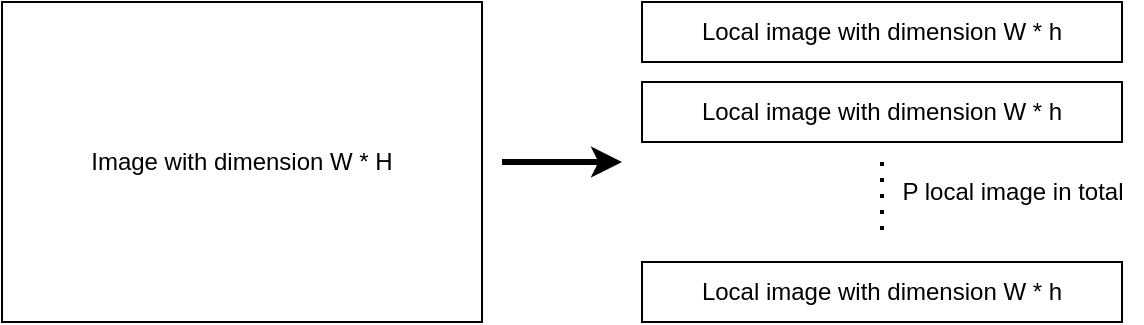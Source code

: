 <mxfile version="24.4.0" type="github">
  <diagram name="Page-1" id="FyrMBTrrY9ovKlzqzNAM">
    <mxGraphModel dx="1461" dy="853" grid="1" gridSize="10" guides="1" tooltips="1" connect="1" arrows="1" fold="1" page="1" pageScale="1" pageWidth="827" pageHeight="1169" math="0" shadow="0">
      <root>
        <mxCell id="0" />
        <mxCell id="1" parent="0" />
        <mxCell id="cPiBzClgTJd5VOTmtECA-1" value="Image with dimension W * H" style="rounded=0;whiteSpace=wrap;html=1;" vertex="1" parent="1">
          <mxGeometry x="240" y="280" width="240" height="160" as="geometry" />
        </mxCell>
        <mxCell id="cPiBzClgTJd5VOTmtECA-2" value="" style="endArrow=classic;html=1;rounded=0;strokeWidth=3;" edge="1" parent="1">
          <mxGeometry width="50" height="50" relative="1" as="geometry">
            <mxPoint x="490" y="360" as="sourcePoint" />
            <mxPoint x="550" y="360" as="targetPoint" />
          </mxGeometry>
        </mxCell>
        <mxCell id="cPiBzClgTJd5VOTmtECA-3" value="Local image with dimension W * h" style="rounded=0;whiteSpace=wrap;html=1;" vertex="1" parent="1">
          <mxGeometry x="560" y="280" width="240" height="30" as="geometry" />
        </mxCell>
        <mxCell id="cPiBzClgTJd5VOTmtECA-4" value="Local image with dimension W * h" style="rounded=0;whiteSpace=wrap;html=1;" vertex="1" parent="1">
          <mxGeometry x="560" y="320" width="240" height="30" as="geometry" />
        </mxCell>
        <mxCell id="cPiBzClgTJd5VOTmtECA-5" value="Local image with dimension W * h" style="rounded=0;whiteSpace=wrap;html=1;" vertex="1" parent="1">
          <mxGeometry x="560" y="410" width="240" height="30" as="geometry" />
        </mxCell>
        <mxCell id="cPiBzClgTJd5VOTmtECA-6" value="" style="endArrow=none;dashed=1;html=1;dashPattern=1 3;strokeWidth=2;rounded=0;" edge="1" parent="1">
          <mxGeometry width="50" height="50" relative="1" as="geometry">
            <mxPoint x="680" y="360" as="sourcePoint" />
            <mxPoint x="680" y="400" as="targetPoint" />
          </mxGeometry>
        </mxCell>
        <mxCell id="cPiBzClgTJd5VOTmtECA-7" value="P local image in total" style="text;html=1;align=center;verticalAlign=middle;resizable=0;points=[];autosize=1;strokeColor=none;fillColor=none;" vertex="1" parent="1">
          <mxGeometry x="680" y="360" width="130" height="30" as="geometry" />
        </mxCell>
      </root>
    </mxGraphModel>
  </diagram>
</mxfile>
